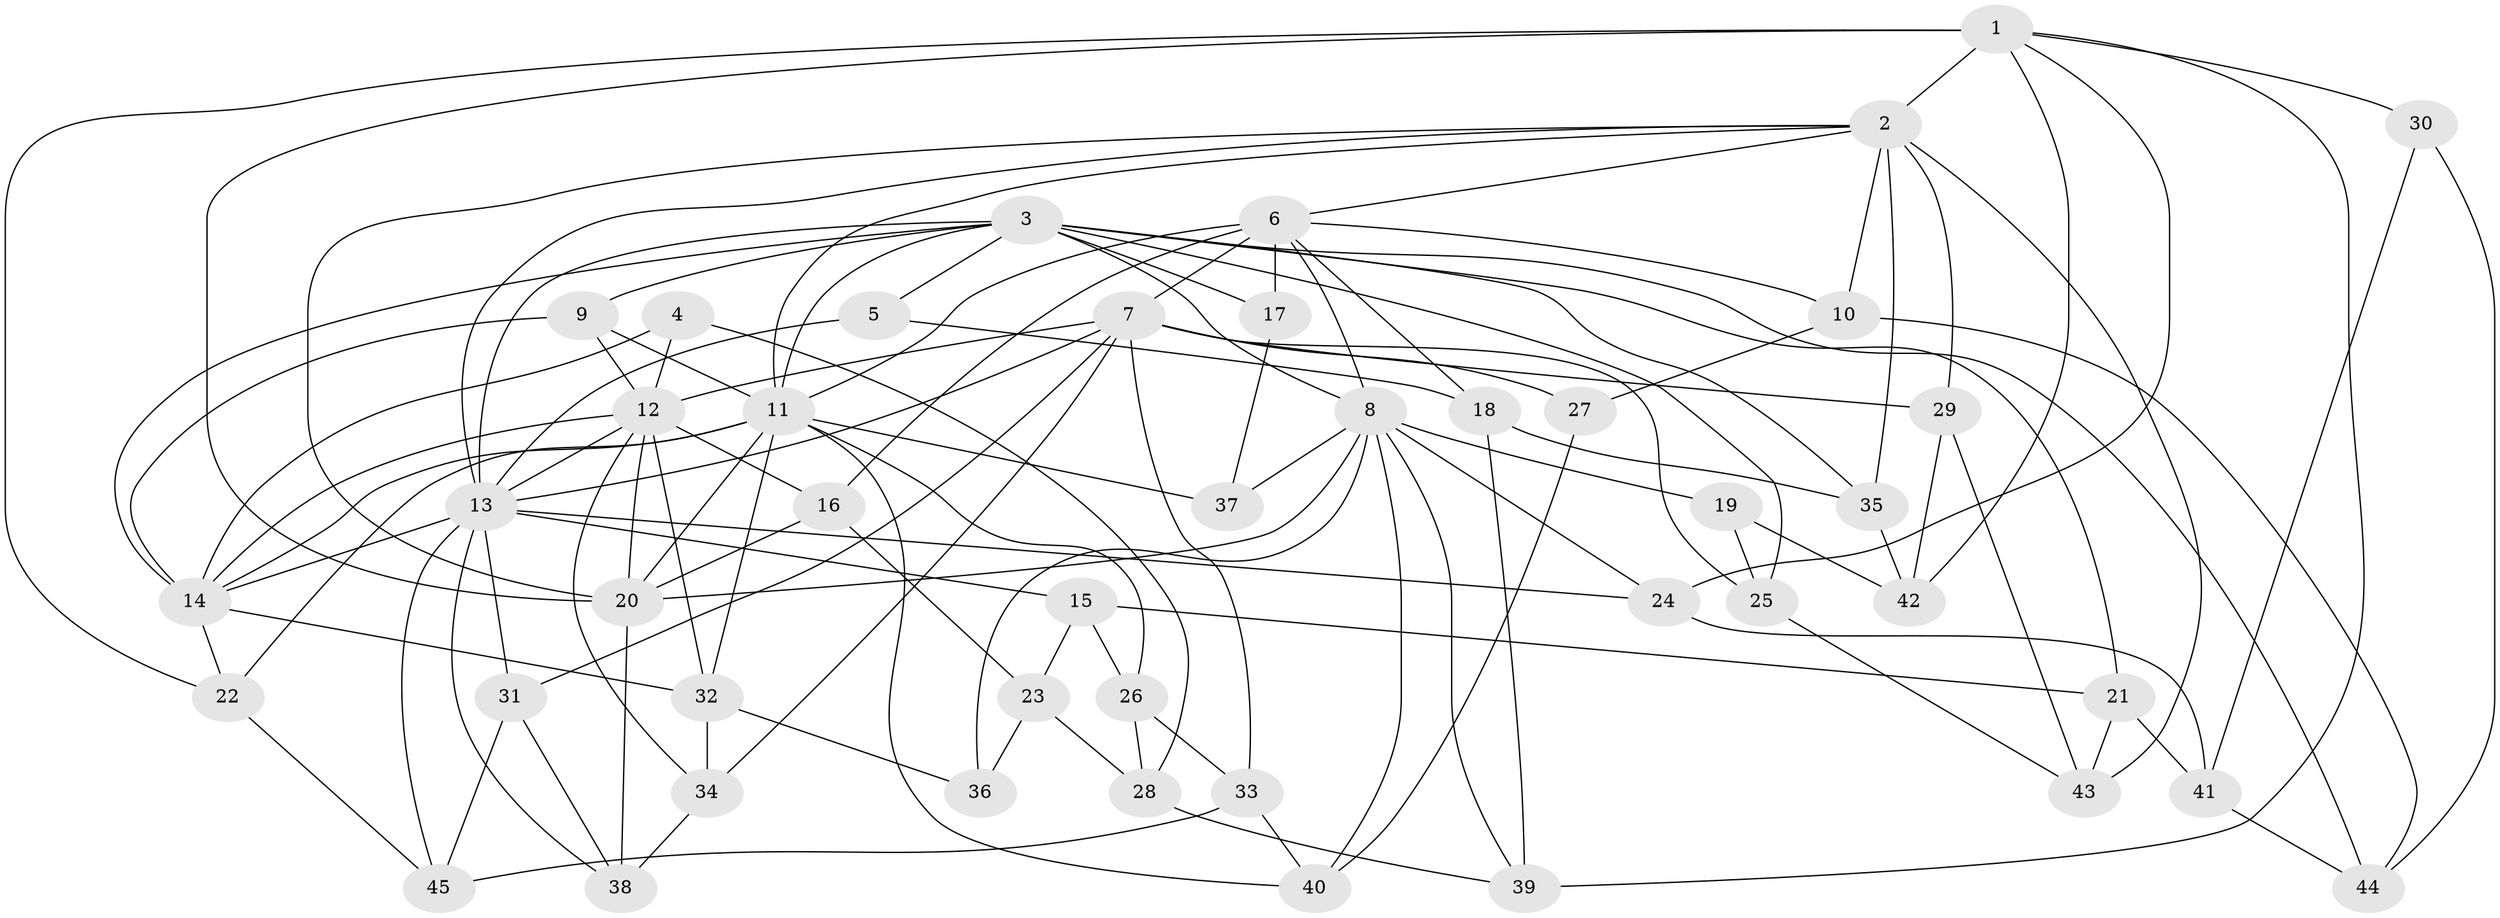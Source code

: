 // original degree distribution, {4: 1.0}
// Generated by graph-tools (version 1.1) at 2025/38/03/09/25 02:38:06]
// undirected, 45 vertices, 114 edges
graph export_dot {
graph [start="1"]
  node [color=gray90,style=filled];
  1;
  2;
  3;
  4;
  5;
  6;
  7;
  8;
  9;
  10;
  11;
  12;
  13;
  14;
  15;
  16;
  17;
  18;
  19;
  20;
  21;
  22;
  23;
  24;
  25;
  26;
  27;
  28;
  29;
  30;
  31;
  32;
  33;
  34;
  35;
  36;
  37;
  38;
  39;
  40;
  41;
  42;
  43;
  44;
  45;
  1 -- 2 [weight=2.0];
  1 -- 20 [weight=2.0];
  1 -- 22 [weight=1.0];
  1 -- 24 [weight=1.0];
  1 -- 30 [weight=2.0];
  1 -- 39 [weight=1.0];
  1 -- 42 [weight=1.0];
  2 -- 6 [weight=1.0];
  2 -- 10 [weight=1.0];
  2 -- 11 [weight=1.0];
  2 -- 13 [weight=1.0];
  2 -- 20 [weight=1.0];
  2 -- 29 [weight=1.0];
  2 -- 35 [weight=1.0];
  2 -- 43 [weight=1.0];
  3 -- 5 [weight=1.0];
  3 -- 8 [weight=1.0];
  3 -- 9 [weight=1.0];
  3 -- 11 [weight=1.0];
  3 -- 13 [weight=1.0];
  3 -- 14 [weight=2.0];
  3 -- 17 [weight=1.0];
  3 -- 21 [weight=1.0];
  3 -- 25 [weight=1.0];
  3 -- 35 [weight=1.0];
  3 -- 44 [weight=1.0];
  4 -- 12 [weight=2.0];
  4 -- 14 [weight=1.0];
  4 -- 28 [weight=1.0];
  5 -- 13 [weight=2.0];
  5 -- 18 [weight=1.0];
  6 -- 7 [weight=1.0];
  6 -- 8 [weight=1.0];
  6 -- 10 [weight=1.0];
  6 -- 11 [weight=2.0];
  6 -- 16 [weight=1.0];
  6 -- 17 [weight=2.0];
  6 -- 18 [weight=1.0];
  7 -- 12 [weight=1.0];
  7 -- 13 [weight=1.0];
  7 -- 25 [weight=1.0];
  7 -- 27 [weight=2.0];
  7 -- 29 [weight=1.0];
  7 -- 31 [weight=1.0];
  7 -- 33 [weight=1.0];
  7 -- 34 [weight=1.0];
  8 -- 19 [weight=2.0];
  8 -- 20 [weight=1.0];
  8 -- 24 [weight=1.0];
  8 -- 36 [weight=2.0];
  8 -- 37 [weight=2.0];
  8 -- 39 [weight=1.0];
  8 -- 40 [weight=1.0];
  9 -- 11 [weight=1.0];
  9 -- 12 [weight=2.0];
  9 -- 14 [weight=2.0];
  10 -- 27 [weight=1.0];
  10 -- 44 [weight=1.0];
  11 -- 14 [weight=1.0];
  11 -- 20 [weight=1.0];
  11 -- 22 [weight=1.0];
  11 -- 26 [weight=1.0];
  11 -- 32 [weight=1.0];
  11 -- 37 [weight=1.0];
  11 -- 40 [weight=1.0];
  12 -- 13 [weight=1.0];
  12 -- 14 [weight=1.0];
  12 -- 16 [weight=1.0];
  12 -- 20 [weight=1.0];
  12 -- 32 [weight=2.0];
  12 -- 34 [weight=1.0];
  13 -- 14 [weight=1.0];
  13 -- 15 [weight=1.0];
  13 -- 24 [weight=1.0];
  13 -- 31 [weight=1.0];
  13 -- 38 [weight=1.0];
  13 -- 45 [weight=1.0];
  14 -- 22 [weight=1.0];
  14 -- 32 [weight=1.0];
  15 -- 21 [weight=1.0];
  15 -- 23 [weight=1.0];
  15 -- 26 [weight=1.0];
  16 -- 20 [weight=1.0];
  16 -- 23 [weight=1.0];
  17 -- 37 [weight=1.0];
  18 -- 35 [weight=1.0];
  18 -- 39 [weight=1.0];
  19 -- 25 [weight=1.0];
  19 -- 42 [weight=1.0];
  20 -- 38 [weight=1.0];
  21 -- 41 [weight=1.0];
  21 -- 43 [weight=1.0];
  22 -- 45 [weight=1.0];
  23 -- 28 [weight=1.0];
  23 -- 36 [weight=1.0];
  24 -- 41 [weight=1.0];
  25 -- 43 [weight=1.0];
  26 -- 28 [weight=1.0];
  26 -- 33 [weight=1.0];
  27 -- 40 [weight=1.0];
  28 -- 39 [weight=1.0];
  29 -- 42 [weight=1.0];
  29 -- 43 [weight=1.0];
  30 -- 41 [weight=1.0];
  30 -- 44 [weight=1.0];
  31 -- 38 [weight=1.0];
  31 -- 45 [weight=1.0];
  32 -- 34 [weight=1.0];
  32 -- 36 [weight=1.0];
  33 -- 40 [weight=1.0];
  33 -- 45 [weight=1.0];
  34 -- 38 [weight=1.0];
  35 -- 42 [weight=1.0];
  41 -- 44 [weight=1.0];
}
